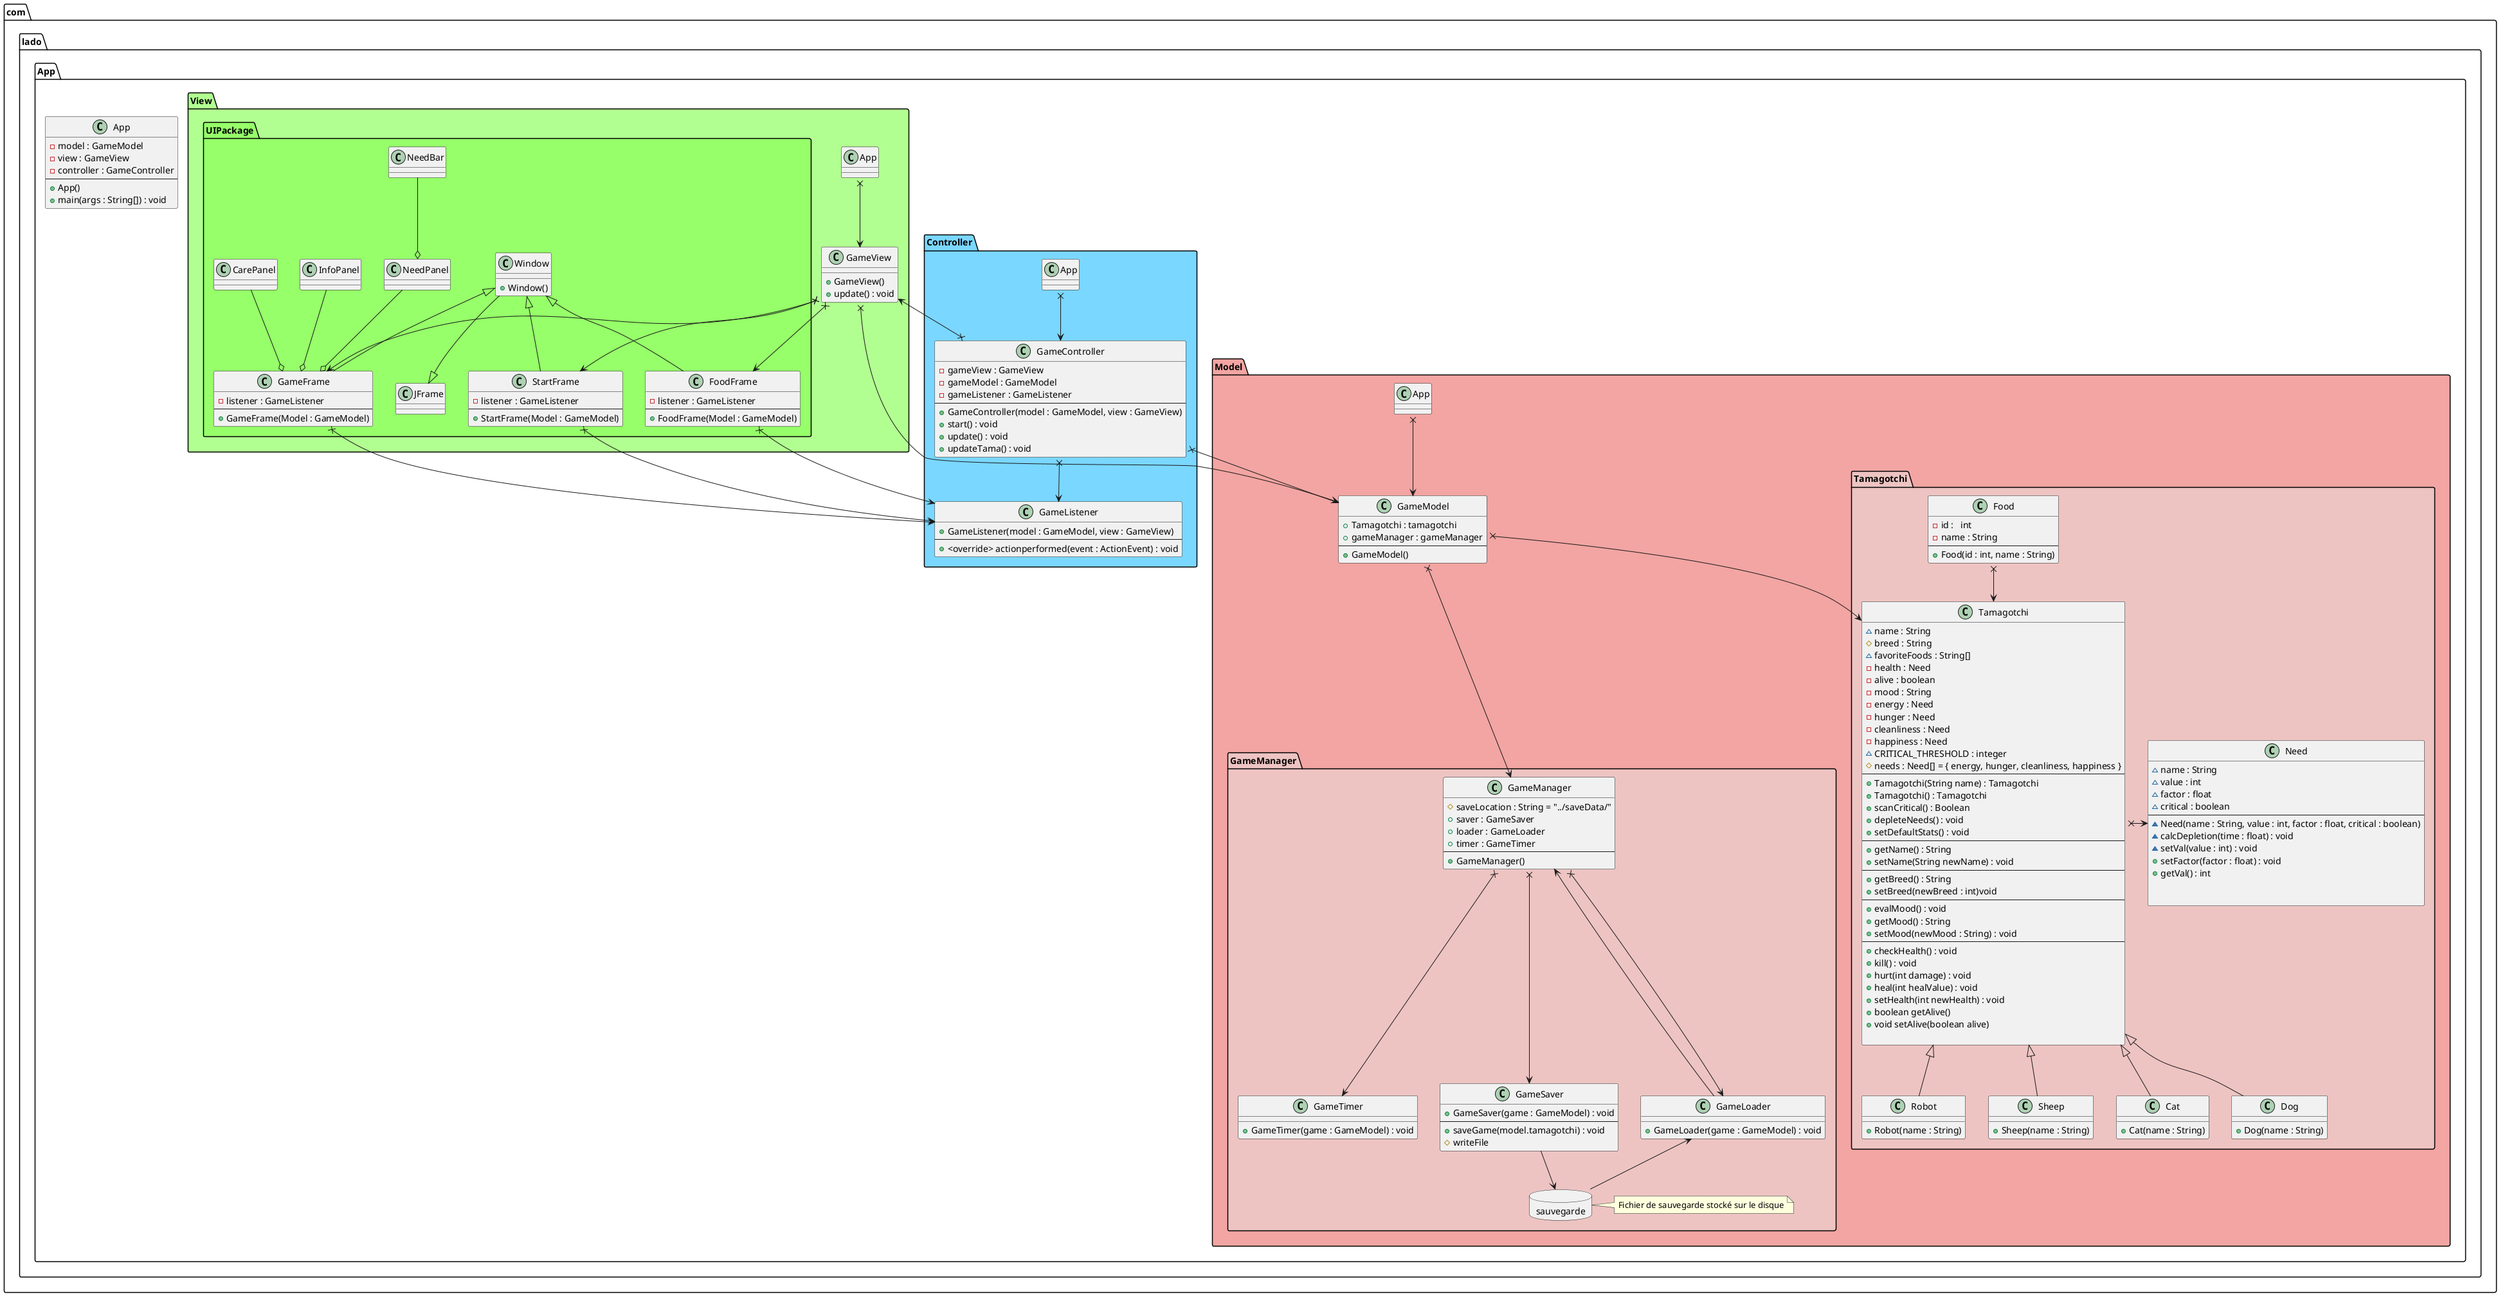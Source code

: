 @startuml Classes


package com.lado.App
{
    Class App
    {
        -model : GameModel
        -view : GameView
        -controller : GameController
        --
        +App()
        +main(args : String[]) : void
    }

    


    package "Model" #f2a5a2
    {
        App x--> GameModel
        
        class GameModel
        {
            + Tamagotchi : tamagotchi
            + gameManager : gameManager
            --
            + GameModel()
        }

       
        


        package "Tamagotchi" #edc4c2{
           
            class Cat extends Tamagotchi
            {
                +Cat(name : String)
                
            }

            class Dog extends Tamagotchi
            {
                +Dog(name : String)
            }

            class Robot extends Tamagotchi
            {
                +Robot(name : String)
            }

            class Sheep extends Tamagotchi
            {
                +Sheep(name : String)
            }

          

            
            class Food{
                -id :   int
                -name : String  
                --
                +Food(id : int, name : String)
            }
            Food x--> Tamagotchi
            Tamagotchi x-right-> Need 

            class Need
            {
                ~ name : String
                ~ value : int
                ~ factor : float
                ~ critical : boolean
                --
                ~ Need(name : String, value : int, factor : float, critical : boolean)
                ~ calcDepletion(time : float) : void
                ~ setVal(value : int) : void
                + setFactor(factor : float) : void
                + getVal() : int


            }
         
            class Tamagotchi
            {
                ~ name : String
                # breed : String
                ~ favoriteFoods : String[]
                - health : Need
                - alive : boolean
                - mood : String
                - energy : Need
                - hunger : Need
                - cleanliness : Need
                - happiness : Need
                ~ CRITICAL_THRESHOLD : integer
                # needs : Need[] = { energy, hunger, cleanliness, happiness }
                ---
                + Tamagotchi(String name) : Tamagotchi
                + Tamagotchi() : Tamagotchi
                + scanCritical() : Boolean 
                + depleteNeeds() : void 
                + setDefaultStats() : void 
                ----
                + getName() : String
                + setName(String newName) : void
                ---
                + getBreed() : String
                + setBreed(newBreed : int)void
                ---
                + evalMood() : void
                + getMood() : String
                + setMood(newMood : String) : void
                ---
                + checkHealth() : void
                + kill() : void
                + hurt(int damage) : void
                + heal(int healValue) : void
                + setHealth(int newHealth) : void
                + boolean getAlive()
                + void setAlive(boolean alive)
                
            }
            GameModel x--> Tamagotchi
        }

        package "GameManager" #edc4c2
        {
            class GameManager
            {
                # saveLocation : String = "../saveData/"
                + saver : GameSaver
                + loader : GameLoader
                + timer : GameTimer
                --
                + GameManager()
            }

            class GameSaver
            {
                +GameSaver(game : GameModel) : void
                --
                + saveGame(model.tamagotchi) : void
                # writeFile                
            }

            class GameLoader
            {
                +GameLoader(game : GameModel) : void
            }

            package "sauvegarde" <<Database>>  {
                 
            }
            note right of sauvegarde : Fichier de sauvegarde stocké sur le disque

            GameSaver -down-> sauvegarde
            sauvegarde -up-> GameLoader
            GameLoader -up-> GameManager

    class GameTimer
            {
                +GameTimer(game : GameModel) : void
            }

            GameManager x-->GameSaver
            GameManager x-->GameLoader
            GameModel x--> GameManager
            GameManager x--> GameTimer
            
        }

    }


        package "Controller" #7ad7ff  {

            App x--> GameController
            
        class GameController
        {
            -gameView : GameView
            -gameModel : GameModel
            -gameListener : GameListener
            --
            +GameController(model : GameModel, view : GameView)
            +start() : void
            +update() : void
            +updateTama() : void
        }
        class GameListener
        {
            +GameListener(model : GameModel, view : GameView)
            --
            + <override> actionperformed(event : ActionEvent) : void
        }
        
        GameController x--> GameListener
        GameController x--> GameModel


    }



    package "View" #b2ff91 {

        class GameView
        {
            +GameView()
            +update() : void
        }

     

        App x--> GameView
        GameView x--> GameModel
        GameController x--> GameView

        package "UIPackage" #96ff69{

            class GameFrame
            {
                - listener : GameListener
                --
                + GameFrame(Model : GameModel)
            }

             class StartFrame
            {
                - listener : GameListener
                --
                + StartFrame(Model : GameModel)
            }


            class FoodFrame
            {
                - listener : GameListener
                --
                + FoodFrame(Model : GameModel)
            }

   GameView x--> GameFrame
        GameView x--> FoodFrame
        GameView x--> StartFrame

            GameFrame x--> GameListener
            StartFrame x--> GameListener
            FoodFrame x--> GameListener
    
            Window <|-- GameFrame
            Window <|-- StartFrame
            Window <|-- FoodFrame


            class CarePanel
            class NeedBar
            class NeedPanel
            class InfoPanel

            CarePanel  --o GameFrame
            NeedBar  --o NeedPanel
            NeedPanel  --o GameFrame
            InfoPanel  --o GameFrame

            
           
            class Window
            {
                + Window()
               
            }

            Window --|> JFrame

    }



}
'/





@enduml Classes











@enduml